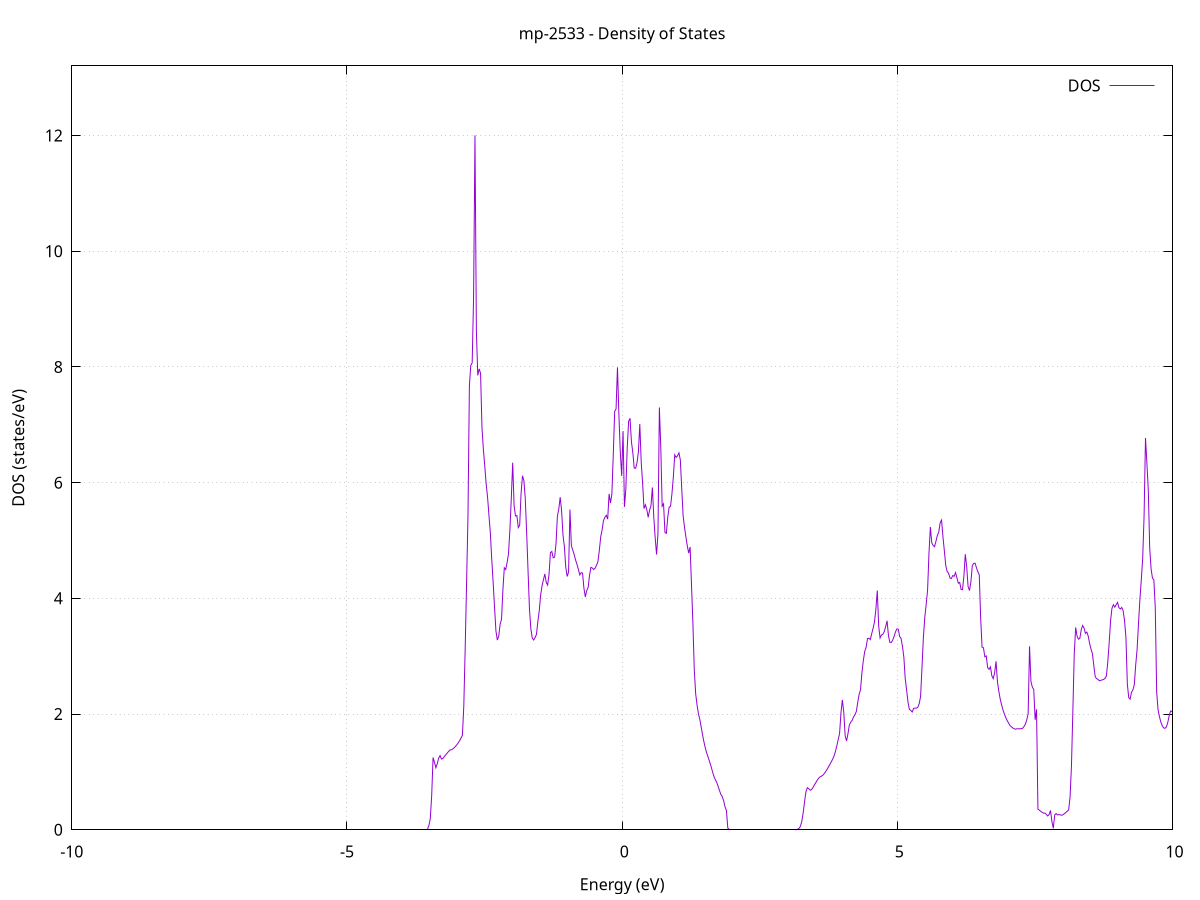 set title 'mp-2533 - Density of States'
set xlabel 'Energy (eV)'
set ylabel 'DOS (states/eV)'
set grid
set xrange [-10:10]
set yrange [0:13.203]
set xzeroaxis lt -1
set terminal png size 800,600
set output 'mp-2533_dos_gnuplot.png'
plot '-' using 1:2 with lines title 'DOS'
-31.076500 0.000000
-31.051100 0.000000
-31.025700 0.000000
-31.000300 0.000000
-30.974900 0.000000
-30.949600 0.000000
-30.924200 0.000000
-30.898800 0.000000
-30.873400 0.000000
-30.848000 0.000000
-30.822600 0.000000
-30.797300 0.000000
-30.771900 0.000000
-30.746500 0.000000
-30.721100 0.000000
-30.695700 0.000000
-30.670400 0.000000
-30.645000 0.000000
-30.619600 0.000000
-30.594200 0.000000
-30.568800 0.000000
-30.543400 0.000000
-30.518100 0.000000
-30.492700 0.000000
-30.467300 0.000000
-30.441900 0.000000
-30.416500 0.000000
-30.391100 0.000000
-30.365800 0.000000
-30.340400 0.000000
-30.315000 0.000000
-30.289600 0.000000
-30.264200 0.000000
-30.238900 0.000000
-30.213500 0.000000
-30.188100 0.000000
-30.162700 0.000000
-30.137300 0.000000
-30.111900 0.000000
-30.086600 0.000000
-30.061200 0.000000
-30.035800 0.000000
-30.010400 0.000000
-29.985000 0.000000
-29.959700 0.000000
-29.934300 0.000000
-29.908900 0.000000
-29.883500 0.000000
-29.858100 0.000000
-29.832700 0.000000
-29.807400 0.000000
-29.782000 0.000000
-29.756600 0.000000
-29.731200 0.000000
-29.705800 0.000000
-29.680500 0.000000
-29.655100 0.000000
-29.629700 0.000000
-29.604300 0.000000
-29.578900 0.000000
-29.553500 0.000000
-29.528200 0.000000
-29.502800 0.000000
-29.477400 0.000000
-29.452000 0.000000
-29.426600 0.000000
-29.401300 0.000000
-29.375900 0.000000
-29.350500 0.000000
-29.325100 0.000000
-29.299700 0.000000
-29.274300 0.000000
-29.249000 0.000000
-29.223600 0.000000
-29.198200 0.000000
-29.172800 0.000000
-29.147400 0.000000
-29.122100 0.000000
-29.096700 0.000000
-29.071300 0.000000
-29.045900 0.000000
-29.020500 0.000000
-28.995100 0.000000
-28.969800 0.000000
-28.944400 0.000000
-28.919000 0.000000
-28.893600 0.000000
-28.868200 0.000000
-28.842800 0.000000
-28.817500 0.000000
-28.792100 0.000000
-28.766700 15.113400
-28.741300 10.754200
-28.715900 5.703300
-28.690600 5.618500
-28.665200 5.283200
-28.639800 4.093700
-28.614400 4.092300
-28.589000 4.090900
-28.563600 4.071700
-28.538300 3.947500
-28.512900 3.941300
-28.487500 26.324000
-28.462100 60.163300
-28.436700 2.472800
-28.411400 7.098300
-28.386000 31.253300
-28.360600 8.734600
-28.335200 4.178800
-28.309800 4.194400
-28.284400 3.734100
-28.259100 3.190600
-28.233700 3.191200
-28.208300 3.191700
-28.182900 18.879200
-28.157500 35.788600
-28.132200 7.564300
-28.106800 21.129000
-28.081400 19.318000
-28.056000 19.520000
-28.030600 20.927300
-28.005200 27.148600
-27.979900 4.128100
-27.954500 5.616800
-27.929100 6.334000
-27.903700 9.277500
-27.878300 10.584700
-27.853000 0.000000
-27.827600 0.000000
-27.802200 0.000000
-27.776800 0.000000
-27.751400 0.000000
-27.726000 0.000000
-27.700700 0.000000
-27.675300 0.000000
-27.649900 0.000000
-27.624500 0.000000
-27.599100 0.000000
-27.573800 0.000000
-27.548400 0.000000
-27.523000 0.000000
-27.497600 0.000000
-27.472200 0.000000
-27.446800 0.000000
-27.421500 0.000000
-27.396100 0.000000
-27.370700 0.000000
-27.345300 0.000000
-27.319900 0.000000
-27.294500 0.000000
-27.269200 0.000000
-27.243800 0.000000
-27.218400 0.000000
-27.193000 0.000000
-27.167600 0.000000
-27.142300 0.000000
-27.116900 0.000000
-27.091500 0.000000
-27.066100 0.000000
-27.040700 0.000000
-27.015300 0.000000
-26.990000 0.000000
-26.964600 0.000000
-26.939200 0.000000
-26.913800 0.000000
-26.888400 0.000000
-26.863100 0.000000
-26.837700 0.000000
-26.812300 0.000000
-26.786900 0.000000
-26.761500 0.000000
-26.736100 0.000000
-26.710800 0.000000
-26.685400 0.000000
-26.660000 0.000000
-26.634600 0.000000
-26.609200 0.000000
-26.583900 0.000000
-26.558500 0.000000
-26.533100 0.000000
-26.507700 0.000000
-26.482300 0.000000
-26.456900 0.000000
-26.431600 0.000000
-26.406200 0.000000
-26.380800 0.000000
-26.355400 0.000000
-26.330000 0.000000
-26.304700 0.000000
-26.279300 0.000000
-26.253900 0.000000
-26.228500 0.000000
-26.203100 0.000000
-26.177700 0.000000
-26.152400 0.000000
-26.127000 0.000000
-26.101600 0.000000
-26.076200 0.000000
-26.050800 0.000000
-26.025400 0.000000
-26.000100 0.000000
-25.974700 0.000000
-25.949300 0.000000
-25.923900 0.000000
-25.898500 0.000000
-25.873200 0.000000
-25.847800 0.000000
-25.822400 0.000000
-25.797000 0.000000
-25.771600 0.000000
-25.746200 0.000000
-25.720900 0.000000
-25.695500 0.000000
-25.670100 0.000000
-25.644700 0.000000
-25.619300 0.000000
-25.594000 0.000000
-25.568600 0.000000
-25.543200 0.000000
-25.517800 0.000000
-25.492400 0.000000
-25.467000 0.000000
-25.441700 0.000000
-25.416300 0.000000
-25.390900 0.000000
-25.365500 0.000000
-25.340100 0.000000
-25.314800 0.000000
-25.289400 0.000000
-25.264000 0.000000
-25.238600 0.000000
-25.213200 0.000000
-25.187800 0.000000
-25.162500 0.000000
-25.137100 0.000000
-25.111700 0.000000
-25.086300 0.000000
-25.060900 0.000000
-25.035600 0.000000
-25.010200 0.000000
-24.984800 0.000000
-24.959400 0.000000
-24.934000 0.000000
-24.908600 0.000000
-24.883300 0.000000
-24.857900 0.000000
-24.832500 0.000000
-24.807100 0.000000
-24.781700 0.000000
-24.756400 0.000000
-24.731000 0.000000
-24.705600 0.000000
-24.680200 0.000000
-24.654800 0.000000
-24.629400 0.000000
-24.604100 0.000000
-24.578700 0.000000
-24.553300 0.000000
-24.527900 0.000000
-24.502500 0.000000
-24.477100 0.000000
-24.451800 0.000000
-24.426400 0.000000
-24.401000 0.000000
-24.375600 0.000000
-24.350200 0.000000
-24.324900 0.000000
-24.299500 0.000000
-24.274100 0.000000
-24.248700 0.000000
-24.223300 0.000000
-24.197900 0.000000
-24.172600 0.000000
-24.147200 0.000000
-24.121800 0.000000
-24.096400 0.000000
-24.071000 0.000000
-24.045700 0.000000
-24.020300 0.000000
-23.994900 0.000000
-23.969500 0.000000
-23.944100 0.000000
-23.918700 0.000000
-23.893400 0.000000
-23.868000 0.000000
-23.842600 0.000000
-23.817200 0.000000
-23.791800 0.000000
-23.766500 0.000000
-23.741100 0.000000
-23.715700 0.000000
-23.690300 0.000000
-23.664900 0.000000
-23.639500 0.000000
-23.614200 0.000000
-23.588800 0.000000
-23.563400 0.000000
-23.538000 0.000000
-23.512600 0.000000
-23.487300 0.000000
-23.461900 0.000000
-23.436500 0.000000
-23.411100 0.000000
-23.385700 0.000000
-23.360300 0.000000
-23.335000 0.000000
-23.309600 0.000000
-23.284200 0.000000
-23.258800 0.000000
-23.233400 0.000000
-23.208000 0.000000
-23.182700 0.000000
-23.157300 0.000000
-23.131900 0.000000
-23.106500 0.000000
-23.081100 0.000000
-23.055800 0.000000
-23.030400 0.000000
-23.005000 0.000000
-22.979600 0.000000
-22.954200 0.000000
-22.928800 0.000000
-22.903500 0.000000
-22.878100 0.000000
-22.852700 0.000000
-22.827300 0.000000
-22.801900 0.000000
-22.776600 0.000000
-22.751200 0.000000
-22.725800 0.000000
-22.700400 0.000000
-22.675000 0.000000
-22.649600 0.000000
-22.624300 0.000000
-22.598900 0.000000
-22.573500 0.000000
-22.548100 0.000000
-22.522700 0.000000
-22.497400 0.000000
-22.472000 0.000000
-22.446600 0.000000
-22.421200 0.000000
-22.395800 0.000000
-22.370400 0.000000
-22.345100 0.000000
-22.319700 0.000000
-22.294300 0.000000
-22.268900 0.000000
-22.243500 0.000000
-22.218200 0.000000
-22.192800 0.000000
-22.167400 0.000000
-22.142000 0.000000
-22.116600 0.000000
-22.091200 0.000000
-22.065900 0.000000
-22.040500 0.000000
-22.015100 0.000000
-21.989700 0.000000
-21.964300 0.000000
-21.939000 0.000000
-21.913600 0.000000
-21.888200 0.000000
-21.862800 0.000000
-21.837400 0.000000
-21.812000 0.000000
-21.786700 0.000000
-21.761300 0.000000
-21.735900 0.000000
-21.710500 0.000000
-21.685100 0.000000
-21.659700 0.000000
-21.634400 0.000000
-21.609000 0.000000
-21.583600 0.000000
-21.558200 0.000000
-21.532800 0.000000
-21.507500 0.000000
-21.482100 0.000000
-21.456700 0.000000
-21.431300 0.000000
-21.405900 0.000000
-21.380500 0.000000
-21.355200 0.000000
-21.329800 0.000000
-21.304400 0.000000
-21.279000 0.000000
-21.253600 0.000000
-21.228300 0.000000
-21.202900 0.000000
-21.177500 0.000000
-21.152100 0.000000
-21.126700 0.000000
-21.101300 0.000000
-21.076000 0.000000
-21.050600 0.000000
-21.025200 0.000000
-20.999800 0.000000
-20.974400 0.000000
-20.949100 0.000000
-20.923700 0.000000
-20.898300 0.000000
-20.872900 0.000000
-20.847500 0.000000
-20.822100 0.000000
-20.796800 0.000000
-20.771400 0.000000
-20.746000 0.000000
-20.720600 0.000000
-20.695200 0.000000
-20.669900 0.000000
-20.644500 0.000000
-20.619100 0.000000
-20.593700 0.000000
-20.568300 0.000000
-20.542900 0.000000
-20.517600 0.000000
-20.492200 0.000000
-20.466800 0.000000
-20.441400 0.000000
-20.416000 0.000000
-20.390600 0.000000
-20.365300 0.000000
-20.339900 0.000000
-20.314500 0.000000
-20.289100 0.000000
-20.263700 0.000000
-20.238400 0.000000
-20.213000 0.000000
-20.187600 0.000000
-20.162200 0.000000
-20.136800 0.000000
-20.111400 0.000000
-20.086100 0.000000
-20.060700 0.000000
-20.035300 0.000000
-20.009900 0.000000
-19.984500 0.000000
-19.959200 0.000000
-19.933800 0.000000
-19.908400 0.000000
-19.883000 0.000000
-19.857600 0.000000
-19.832200 0.000000
-19.806900 0.000000
-19.781500 0.000000
-19.756100 0.000000
-19.730700 0.000000
-19.705300 0.000000
-19.680000 0.000000
-19.654600 0.000000
-19.629200 0.000000
-19.603800 0.000000
-19.578400 0.000000
-19.553000 0.000000
-19.527700 0.000000
-19.502300 0.000000
-19.476900 0.000000
-19.451500 0.000000
-19.426100 0.000000
-19.400800 0.000000
-19.375400 0.000000
-19.350000 0.000000
-19.324600 0.000000
-19.299200 0.000000
-19.273800 0.000000
-19.248500 0.000000
-19.223100 0.000000
-19.197700 0.000000
-19.172300 0.000000
-19.146900 0.000000
-19.121600 0.000000
-19.096200 0.000000
-19.070800 0.000000
-19.045400 0.000000
-19.020000 0.000000
-18.994600 0.000000
-18.969300 0.000000
-18.943900 0.000000
-18.918500 0.000000
-18.893100 0.000000
-18.867700 0.000000
-18.842300 0.000000
-18.817000 0.000000
-18.791600 0.000000
-18.766200 0.000000
-18.740800 0.000000
-18.715400 0.000000
-18.690100 0.000000
-18.664700 0.000000
-18.639300 0.000000
-18.613900 0.000000
-18.588500 0.000000
-18.563100 0.000000
-18.537800 0.000000
-18.512400 0.000000
-18.487000 0.000000
-18.461600 0.000000
-18.436200 0.000000
-18.410900 0.000000
-18.385500 0.000000
-18.360100 0.000000
-18.334700 0.000000
-18.309300 0.000000
-18.283900 0.000000
-18.258600 0.000000
-18.233200 0.000000
-18.207800 0.000000
-18.182400 0.000000
-18.157000 0.000000
-18.131700 0.000000
-18.106300 0.000000
-18.080900 0.000000
-18.055500 0.000000
-18.030100 0.000000
-18.004700 0.000000
-17.979400 0.000000
-17.954000 0.000000
-17.928600 0.000000
-17.903200 0.000000
-17.877800 0.000000
-17.852500 0.000000
-17.827100 0.000000
-17.801700 0.000000
-17.776300 0.000000
-17.750900 0.000000
-17.725500 0.000000
-17.700200 0.000000
-17.674800 0.000000
-17.649400 0.000000
-17.624000 0.000000
-17.598600 0.000000
-17.573200 0.000000
-17.547900 0.000000
-17.522500 0.000000
-17.497100 0.000000
-17.471700 0.000000
-17.446300 0.000000
-17.421000 0.000000
-17.395600 0.000000
-17.370200 0.000000
-17.344800 0.000000
-17.319400 0.000000
-17.294000 0.000000
-17.268700 0.000000
-17.243300 0.000000
-17.217900 0.000000
-17.192500 0.000000
-17.167100 0.000000
-17.141800 0.000000
-17.116400 0.000000
-17.091000 0.000000
-17.065600 0.000000
-17.040200 0.000000
-17.014800 0.000000
-16.989500 0.000000
-16.964100 0.000000
-16.938700 0.000000
-16.913300 0.000000
-16.887900 0.000000
-16.862600 0.000000
-16.837200 0.000000
-16.811800 0.000000
-16.786400 0.000000
-16.761000 0.000000
-16.735600 0.000000
-16.710300 0.000000
-16.684900 0.000000
-16.659500 0.000000
-16.634100 0.000000
-16.608700 0.000000
-16.583400 0.000000
-16.558000 0.000000
-16.532600 0.000000
-16.507200 0.000000
-16.481800 0.000000
-16.456400 0.000000
-16.431100 0.000000
-16.405700 0.000000
-16.380300 0.000000
-16.354900 0.000000
-16.329500 0.000000
-16.304200 0.000000
-16.278800 0.000000
-16.253400 0.000000
-16.228000 0.000000
-16.202600 0.000000
-16.177200 0.000000
-16.151900 0.000000
-16.126500 0.000000
-16.101100 0.000000
-16.075700 0.000000
-16.050300 0.000000
-16.024900 0.000000
-15.999600 0.000000
-15.974200 0.000000
-15.948800 0.000000
-15.923400 0.000000
-15.898000 0.000000
-15.872700 0.000000
-15.847300 0.000000
-15.821900 0.000000
-15.796500 0.000000
-15.771100 0.000000
-15.745700 0.000000
-15.720400 0.000000
-15.695000 0.000000
-15.669600 0.000000
-15.644200 0.000000
-15.618800 0.000000
-15.593500 0.000500
-15.568100 0.145500
-15.542700 0.239300
-15.517300 0.316800
-15.491900 0.418400
-15.466500 0.467600
-15.441200 0.533200
-15.415800 0.616000
-15.390400 0.722500
-15.365000 0.799800
-15.339600 0.896900
-15.314300 1.010500
-15.288900 1.173100
-15.263500 1.405100
-15.238100 1.650200
-15.212700 2.251300
-15.187300 2.251000
-15.162000 2.332000
-15.136600 2.324400
-15.111200 2.366300
-15.085800 2.440800
-15.060400 2.493500
-15.035100 6.832900
-15.009700 6.234000
-14.984300 6.875200
-14.958900 7.249200
-14.933500 8.134800
-14.908100 10.901000
-14.882800 8.514300
-14.857400 8.034300
-14.832000 7.863500
-14.806600 8.021800
-14.781200 8.385700
-14.755900 7.277700
-14.730500 7.037400
-14.705100 7.264100
-14.679700 7.972400
-14.654300 8.120900
-14.628900 3.885800
-14.603600 1.879600
-14.578200 1.020200
-14.552800 0.477500
-14.527400 1.107100
-14.502000 2.382100
-14.476600 4.770500
-14.451300 5.544300
-14.425900 5.983700
-14.400500 7.168100
-14.375100 9.398600
-14.349700 11.636300
-14.324400 11.600800
-14.299000 11.789900
-14.273600 9.732900
-14.248200 8.675800
-14.222800 7.898100
-14.197400 7.445800
-14.172100 7.072100
-14.146700 6.753900
-14.121300 6.574800
-14.095900 6.268500
-14.070500 5.856800
-14.045200 4.573800
-14.019800 3.566600
-13.994400 2.737300
-13.969000 2.614600
-13.943600 2.537600
-13.918200 2.437400
-13.892900 1.512700
-13.867500 0.000000
-13.842100 0.000000
-13.816700 0.000000
-13.791300 0.000000
-13.766000 0.000000
-13.740600 0.000000
-13.715200 0.000000
-13.689800 0.000000
-13.664400 0.000000
-13.639000 0.000000
-13.613700 0.000000
-13.588300 0.000000
-13.562900 0.000000
-13.537500 0.000000
-13.512100 0.000000
-13.486800 0.000000
-13.461400 0.000000
-13.436000 0.000000
-13.410600 0.000000
-13.385200 0.000000
-13.359800 0.000000
-13.334500 0.000000
-13.309100 0.000000
-13.283700 0.000000
-13.258300 0.000000
-13.232900 0.000000
-13.207500 0.000000
-13.182200 0.000000
-13.156800 0.000000
-13.131400 0.000000
-13.106000 0.000000
-13.080600 0.000000
-13.055300 0.000000
-13.029900 0.000000
-13.004500 0.000000
-12.979100 0.000000
-12.953700 0.000000
-12.928300 0.000000
-12.903000 0.000000
-12.877600 0.000000
-12.852200 0.000000
-12.826800 0.000000
-12.801400 0.000000
-12.776100 0.000000
-12.750700 0.000000
-12.725300 0.000000
-12.699900 0.000000
-12.674500 0.000000
-12.649100 0.000000
-12.623800 0.000000
-12.598400 0.000000
-12.573000 0.000000
-12.547600 0.000000
-12.522200 0.000000
-12.496900 0.000000
-12.471500 0.000000
-12.446100 0.000000
-12.420700 0.000000
-12.395300 0.000000
-12.369900 0.000000
-12.344600 0.000000
-12.319200 0.000000
-12.293800 0.000000
-12.268400 0.000000
-12.243000 0.000000
-12.217700 0.000000
-12.192300 0.000000
-12.166900 0.000000
-12.141500 0.000000
-12.116100 0.000000
-12.090700 0.000000
-12.065400 0.000000
-12.040000 0.000000
-12.014600 0.000000
-11.989200 0.000000
-11.963800 0.000000
-11.938500 0.000000
-11.913100 0.000000
-11.887700 0.000000
-11.862300 0.000000
-11.836900 0.000000
-11.811500 0.000000
-11.786200 0.000000
-11.760800 0.000000
-11.735400 0.000000
-11.710000 0.000000
-11.684600 0.000000
-11.659200 0.000000
-11.633900 0.000000
-11.608500 0.000000
-11.583100 0.000000
-11.557700 0.000000
-11.532300 0.000000
-11.507000 0.000000
-11.481600 0.000000
-11.456200 0.000000
-11.430800 0.000000
-11.405400 0.000000
-11.380000 0.000000
-11.354700 0.000000
-11.329300 0.000000
-11.303900 0.000000
-11.278500 0.000000
-11.253100 0.000000
-11.227800 0.000000
-11.202400 0.000000
-11.177000 0.000000
-11.151600 0.000000
-11.126200 0.000000
-11.100800 0.000000
-11.075500 0.000000
-11.050100 0.000000
-11.024700 0.000000
-10.999300 0.000000
-10.973900 0.000000
-10.948600 0.000000
-10.923200 0.000000
-10.897800 0.000000
-10.872400 0.000000
-10.847000 0.000000
-10.821600 0.000000
-10.796300 0.000000
-10.770900 0.000000
-10.745500 0.000000
-10.720100 0.000000
-10.694700 0.000000
-10.669400 0.000000
-10.644000 0.000000
-10.618600 0.000000
-10.593200 0.000000
-10.567800 0.000000
-10.542400 0.000000
-10.517100 0.000000
-10.491700 0.000000
-10.466300 0.000000
-10.440900 0.000000
-10.415500 0.000000
-10.390100 0.000000
-10.364800 0.000000
-10.339400 0.000000
-10.314000 0.000000
-10.288600 0.000000
-10.263200 0.000000
-10.237900 0.000000
-10.212500 0.000000
-10.187100 0.000000
-10.161700 0.000000
-10.136300 0.000000
-10.110900 0.000000
-10.085600 0.000000
-10.060200 0.000000
-10.034800 0.000000
-10.009400 0.000000
-9.984000 0.000000
-9.958700 0.000000
-9.933300 0.000000
-9.907900 0.000000
-9.882500 0.000000
-9.857100 0.000000
-9.831700 0.000000
-9.806400 0.000000
-9.781000 0.000000
-9.755600 0.000000
-9.730200 0.000000
-9.704800 0.000000
-9.679500 0.000000
-9.654100 0.000000
-9.628700 0.000000
-9.603300 0.000000
-9.577900 0.000000
-9.552500 0.000000
-9.527200 0.000000
-9.501800 0.000000
-9.476400 0.000000
-9.451000 0.000000
-9.425600 0.000000
-9.400300 0.000000
-9.374900 0.000000
-9.349500 0.000000
-9.324100 0.000000
-9.298700 0.000000
-9.273300 0.000000
-9.248000 0.000000
-9.222600 0.000000
-9.197200 0.000000
-9.171800 0.000000
-9.146400 0.000000
-9.121100 0.000000
-9.095700 0.000000
-9.070300 0.000000
-9.044900 0.000000
-9.019500 0.000000
-8.994100 0.000000
-8.968800 0.000000
-8.943400 0.000000
-8.918000 0.000000
-8.892600 0.000000
-8.867200 0.000000
-8.841800 0.000000
-8.816500 0.000000
-8.791100 0.000000
-8.765700 0.000000
-8.740300 0.000000
-8.714900 0.000000
-8.689600 0.000000
-8.664200 0.000000
-8.638800 0.000000
-8.613400 0.000000
-8.588000 0.000000
-8.562600 0.000000
-8.537300 0.000000
-8.511900 0.000000
-8.486500 0.000000
-8.461100 0.000000
-8.435700 0.000000
-8.410400 0.000000
-8.385000 0.000000
-8.359600 0.000000
-8.334200 0.000000
-8.308800 0.000000
-8.283400 0.000000
-8.258100 0.000000
-8.232700 0.000000
-8.207300 0.000000
-8.181900 0.000000
-8.156500 0.000000
-8.131200 0.000000
-8.105800 0.000000
-8.080400 0.000000
-8.055000 0.000000
-8.029600 0.000000
-8.004200 0.000000
-7.978900 0.000000
-7.953500 0.000000
-7.928100 0.000000
-7.902700 0.000000
-7.877300 0.000000
-7.852000 0.000000
-7.826600 0.000000
-7.801200 0.000000
-7.775800 0.000000
-7.750400 0.000000
-7.725000 0.000000
-7.699700 0.000000
-7.674300 0.000000
-7.648900 0.000000
-7.623500 0.000000
-7.598100 0.000000
-7.572700 0.000000
-7.547400 0.000000
-7.522000 0.000000
-7.496600 0.000000
-7.471200 0.000000
-7.445800 0.000000
-7.420500 0.000000
-7.395100 0.000000
-7.369700 0.000000
-7.344300 0.000000
-7.318900 0.000000
-7.293500 0.000000
-7.268200 0.000000
-7.242800 0.000000
-7.217400 0.000000
-7.192000 0.000000
-7.166600 0.000000
-7.141300 0.000000
-7.115900 0.000000
-7.090500 0.000000
-7.065100 0.000000
-7.039700 0.000000
-7.014300 0.000000
-6.989000 0.000000
-6.963600 0.000000
-6.938200 0.000000
-6.912800 0.000000
-6.887400 0.000000
-6.862100 0.000000
-6.836700 0.000000
-6.811300 0.000000
-6.785900 0.000000
-6.760500 0.000000
-6.735100 0.000000
-6.709800 0.000000
-6.684400 0.000000
-6.659000 0.000000
-6.633600 0.000000
-6.608200 0.000000
-6.582900 0.000000
-6.557500 0.000000
-6.532100 0.000000
-6.506700 0.000000
-6.481300 0.000000
-6.455900 0.000000
-6.430600 0.000000
-6.405200 0.000000
-6.379800 0.000000
-6.354400 0.000000
-6.329000 0.000000
-6.303700 0.000000
-6.278300 0.000000
-6.252900 0.000000
-6.227500 0.000000
-6.202100 0.000000
-6.176700 0.000000
-6.151400 0.000000
-6.126000 0.000000
-6.100600 0.000000
-6.075200 0.000000
-6.049800 0.000000
-6.024400 0.000000
-5.999100 0.000000
-5.973700 0.000000
-5.948300 0.000000
-5.922900 0.000000
-5.897500 0.000000
-5.872200 0.000000
-5.846800 0.000000
-5.821400 0.000000
-5.796000 0.000000
-5.770600 0.000000
-5.745200 0.000000
-5.719900 0.000000
-5.694500 0.000000
-5.669100 0.000000
-5.643700 0.000000
-5.618300 0.000000
-5.593000 0.000000
-5.567600 0.000000
-5.542200 0.000000
-5.516800 0.000000
-5.491400 0.000000
-5.466000 0.000000
-5.440700 0.000000
-5.415300 0.000000
-5.389900 0.000000
-5.364500 0.000000
-5.339100 0.000000
-5.313800 0.000000
-5.288400 0.000000
-5.263000 0.000000
-5.237600 0.000000
-5.212200 0.000000
-5.186800 0.000000
-5.161500 0.000000
-5.136100 0.000000
-5.110700 0.000000
-5.085300 0.000000
-5.059900 0.000000
-5.034600 0.000000
-5.009200 0.000000
-4.983800 0.000000
-4.958400 0.000000
-4.933000 0.000000
-4.907600 0.000000
-4.882300 0.000000
-4.856900 0.000000
-4.831500 0.000000
-4.806100 0.000000
-4.780700 0.000000
-4.755300 0.000000
-4.730000 0.000000
-4.704600 0.000000
-4.679200 0.000000
-4.653800 0.000000
-4.628400 0.000000
-4.603100 0.000000
-4.577700 0.000000
-4.552300 0.000000
-4.526900 0.000000
-4.501500 0.000000
-4.476100 0.000000
-4.450800 0.000000
-4.425400 0.000000
-4.400000 0.000000
-4.374600 0.000000
-4.349200 0.000000
-4.323900 0.000000
-4.298500 0.000000
-4.273100 0.000000
-4.247700 0.000000
-4.222300 0.000000
-4.196900 0.000000
-4.171600 0.000000
-4.146200 0.000000
-4.120800 0.000000
-4.095400 0.000000
-4.070000 0.000000
-4.044700 0.000000
-4.019300 0.000000
-3.993900 0.000000
-3.968500 0.000000
-3.943100 0.000000
-3.917700 0.000000
-3.892400 0.000000
-3.867000 0.000000
-3.841600 0.000000
-3.816200 0.000000
-3.790800 0.000000
-3.765500 0.000000
-3.740100 0.000000
-3.714700 0.000000
-3.689300 0.000000
-3.663900 0.000000
-3.638500 0.000000
-3.613200 0.000000
-3.587800 0.000000
-3.562400 0.000000
-3.537000 0.006800
-3.511600 0.072600
-3.486300 0.193100
-3.460900 0.585000
-3.435500 1.248900
-3.410100 1.166000
-3.384700 1.072900
-3.359300 1.141600
-3.334000 1.238600
-3.308600 1.282100
-3.283200 1.222700
-3.257800 1.232000
-3.232400 1.262900
-3.207000 1.293000
-3.181700 1.322100
-3.156300 1.350700
-3.130900 1.377600
-3.105500 1.382300
-3.080100 1.395100
-3.054800 1.414900
-3.029400 1.440500
-3.004000 1.468900
-2.978600 1.502500
-2.953200 1.540600
-2.927800 1.586000
-2.902500 1.634400
-2.877100 2.142700
-2.851700 3.146300
-2.826300 4.273900
-2.800900 5.437000
-2.775600 7.675500
-2.750200 8.027300
-2.724800 8.071100
-2.699400 9.202400
-2.674000 12.002600
-2.648600 8.630600
-2.623300 7.853500
-2.597900 7.966300
-2.572500 7.890900
-2.547100 6.951600
-2.521700 6.580700
-2.496400 6.286800
-2.471000 5.981300
-2.445600 5.753000
-2.420200 5.434400
-2.394800 5.130100
-2.369400 4.675200
-2.344100 4.278200
-2.318700 3.848000
-2.293300 3.436300
-2.267900 3.278900
-2.242500 3.345000
-2.217200 3.552200
-2.191800 3.638500
-2.166400 4.152200
-2.141000 4.528600
-2.115600 4.497700
-2.090200 4.619800
-2.064900 4.771000
-2.039500 5.185700
-2.014100 5.728300
-1.988700 6.344600
-1.963300 5.601400
-1.937900 5.423100
-1.912600 5.431100
-1.887200 5.222400
-1.861800 5.263200
-1.836400 5.812000
-1.811000 6.117400
-1.785700 6.037800
-1.760300 5.728000
-1.734900 5.132500
-1.709500 4.467200
-1.684100 3.815600
-1.658700 3.472700
-1.633400 3.314800
-1.608000 3.280500
-1.582600 3.320400
-1.557200 3.376500
-1.531800 3.596800
-1.506500 3.782400
-1.481100 4.055500
-1.455700 4.215500
-1.430300 4.322200
-1.404900 4.422000
-1.379500 4.276700
-1.354200 4.229100
-1.328800 4.408800
-1.303400 4.789300
-1.278000 4.811300
-1.252600 4.700600
-1.227300 4.712400
-1.201900 4.939400
-1.176500 5.418700
-1.151100 5.544300
-1.125700 5.748400
-1.100300 5.517800
-1.075000 5.095300
-1.049600 4.893400
-1.024200 4.535400
-0.998800 4.378000
-0.973400 4.456000
-0.948100 5.535000
-0.922700 4.908100
-0.897300 4.836300
-0.871900 4.757800
-0.846500 4.663800
-0.821100 4.588000
-0.795800 4.502800
-0.770400 4.404400
-0.745000 4.444400
-0.719600 4.437100
-0.694200 4.174100
-0.668900 4.024400
-0.643500 4.133300
-0.618100 4.188200
-0.592700 4.395500
-0.567300 4.536200
-0.541900 4.524300
-0.516600 4.497300
-0.491200 4.523100
-0.465800 4.570200
-0.440400 4.633000
-0.415000 4.825400
-0.389600 5.062200
-0.364300 5.182400
-0.338900 5.344300
-0.313500 5.400000
-0.288100 5.436300
-0.262700 5.368800
-0.237400 5.806000
-0.212000 5.648100
-0.186600 5.804200
-0.161200 6.483600
-0.135800 7.230900
-0.110400 7.274100
-0.085100 7.991800
-0.059700 7.194100
-0.034300 6.547500
-0.008900 6.116500
0.016500 6.891000
0.041800 5.580900
0.067200 5.892700
0.092600 6.611200
0.118000 7.062200
0.143400 7.111400
0.168800 6.706600
0.194100 6.518600
0.219500 6.250300
0.244900 6.248800
0.270300 6.343800
0.295700 6.534100
0.321000 7.012300
0.346400 6.355700
0.371800 5.993700
0.397200 5.551600
0.422600 5.617000
0.448000 5.531800
0.473300 5.399900
0.498700 5.524400
0.524100 5.605000
0.549500 5.916200
0.574900 5.403400
0.600200 5.046100
0.625600 4.757300
0.651000 5.116000
0.676400 7.299000
0.701800 6.624600
0.727200 5.592000
0.752500 5.633200
0.777900 5.139000
0.803300 5.122600
0.828700 5.404100
0.854100 5.576000
0.879400 5.592500
0.904800 5.807100
0.930200 6.098000
0.955600 6.480000
0.981000 6.435100
1.006400 6.462400
1.031700 6.515100
1.057100 6.392800
1.082500 5.902200
1.107900 5.427600
1.133300 5.226300
1.158700 5.061600
1.184000 4.905200
1.209400 4.781500
1.234800 4.889000
1.260200 4.237500
1.285600 3.573800
1.310900 2.761100
1.336300 2.347900
1.361700 2.150800
1.387100 1.999900
1.412500 1.902800
1.437900 1.766400
1.463200 1.628900
1.488600 1.508800
1.514000 1.402500
1.539400 1.318900
1.564800 1.249100
1.590100 1.173900
1.615500 1.095900
1.640900 1.007900
1.666300 0.926400
1.691700 0.867400
1.717100 0.822500
1.742400 0.756400
1.767800 0.681900
1.793200 0.612800
1.818600 0.573400
1.844000 0.503200
1.869300 0.396500
1.894700 0.334800
1.920100 0.027100
1.945500 0.000000
1.970900 0.000000
1.996300 0.000000
2.021600 0.000000
2.047000 0.000000
2.072400 0.000000
2.097800 0.000000
2.123200 0.000000
2.148500 0.000000
2.173900 0.000000
2.199300 0.000000
2.224700 0.000000
2.250100 0.000000
2.275500 0.000000
2.300800 0.000000
2.326200 0.000000
2.351600 0.000000
2.377000 0.000000
2.402400 0.000000
2.427800 0.000000
2.453100 0.000000
2.478500 0.000000
2.503900 0.000000
2.529300 0.000000
2.554700 0.000000
2.580000 0.000000
2.605400 0.000000
2.630800 0.000000
2.656200 0.000000
2.681600 0.000000
2.707000 0.000000
2.732300 0.000000
2.757700 0.000000
2.783100 0.000000
2.808500 0.000000
2.833900 0.000000
2.859200 0.000000
2.884600 0.000000
2.910000 0.000000
2.935400 0.000000
2.960800 0.000000
2.986200 0.000000
3.011500 0.000000
3.036900 0.000000
3.062300 0.000000
3.087700 0.000000
3.113100 0.000000
3.138400 0.000000
3.163800 0.000800
3.189200 0.008900
3.214600 0.025700
3.240000 0.060900
3.265400 0.151000
3.290700 0.302100
3.316100 0.498500
3.341500 0.667600
3.366900 0.728100
3.392300 0.708100
3.417600 0.683600
3.443000 0.696000
3.468400 0.732400
3.493800 0.776300
3.519200 0.815600
3.544600 0.855900
3.569900 0.890500
3.595300 0.913400
3.620700 0.925700
3.646100 0.941300
3.671500 0.969900
3.696800 1.004000
3.722200 1.042800
3.747600 1.084700
3.773000 1.127900
3.798400 1.172100
3.823800 1.217900
3.849100 1.271600
3.874500 1.348800
3.899900 1.449000
3.925300 1.556100
3.950700 1.662700
3.976100 2.023200
4.001400 2.244300
4.026800 2.034200
4.052200 1.623500
4.077600 1.535000
4.103000 1.659000
4.128300 1.811300
4.153700 1.859700
4.179100 1.890400
4.204500 1.949700
4.229900 1.986900
4.255300 2.045800
4.280600 2.201300
4.306000 2.340400
4.331400 2.422800
4.356800 2.714700
4.382200 2.924100
4.407500 3.083100
4.432900 3.151300
4.458300 3.304900
4.483700 3.311100
4.509100 3.287000
4.534500 3.389200
4.559800 3.481700
4.585200 3.592400
4.610600 3.812700
4.636000 4.136000
4.661400 3.520100
4.686700 3.314100
4.712100 3.367200
4.737500 3.379400
4.762900 3.425500
4.788300 3.513800
4.813700 3.611700
4.839000 3.354700
4.864400 3.240100
4.889800 3.236300
4.915200 3.276100
4.940600 3.338900
4.965900 3.418700
4.991300 3.470300
5.016700 3.468400
5.042100 3.339000
5.067500 3.309200
5.092900 3.172300
5.118200 2.989200
5.143600 2.614400
5.169000 2.413200
5.194400 2.202900
5.219800 2.078800
5.245200 2.063000
5.270500 2.035400
5.295900 2.097400
5.321300 2.104200
5.346700 2.101800
5.372100 2.116900
5.397400 2.178500
5.422800 2.305400
5.448200 2.805400
5.473600 3.325800
5.499000 3.670600
5.524400 3.896400
5.549700 4.137000
5.575100 4.777500
5.600500 5.233800
5.625900 4.961400
5.651300 4.914000
5.676600 4.892700
5.702000 4.985600
5.727400 5.087400
5.752800 5.145600
5.778200 5.304500
5.803600 5.353400
5.828900 5.066800
5.854300 4.823900
5.879700 4.568600
5.905100 4.465500
5.930500 4.435700
5.955800 4.354100
5.981200 4.341000
6.006600 4.393700
6.032000 4.381000
6.057400 4.446200
6.082800 4.355200
6.108100 4.261400
6.133500 4.274400
6.158900 4.153100
6.184300 4.150400
6.209700 4.384000
6.235000 4.762800
6.260400 4.545700
6.285800 4.203800
6.311200 4.134900
6.336600 4.280800
6.362000 4.562400
6.387300 4.604300
6.412700 4.607100
6.438100 4.527400
6.463500 4.461400
6.488900 4.406400
6.514200 3.663100
6.539600 3.156400
6.565000 3.146100
6.590400 2.989600
6.615800 3.005900
6.641200 2.802500
6.666500 2.772900
6.691900 2.816500
6.717300 2.662100
6.742700 2.613000
6.768100 2.712100
6.793500 2.912700
6.818800 2.562100
6.844200 2.393300
6.869600 2.258900
6.895000 2.157700
6.920400 2.071100
6.945700 1.999200
6.971100 1.937700
6.996500 1.887500
7.021900 1.844000
7.047300 1.802000
7.072700 1.780200
7.098000 1.760000
7.123400 1.747000
7.148800 1.737600
7.174200 1.746600
7.199600 1.743900
7.224900 1.745600
7.250300 1.747400
7.275700 1.753800
7.301100 1.783700
7.326500 1.824100
7.351900 1.898700
7.377200 2.003800
7.402600 3.171300
7.428000 2.563800
7.453400 2.465100
7.478800 2.425800
7.504100 1.900700
7.529500 2.081000
7.554900 0.357200
7.580300 0.338200
7.605700 0.318500
7.631100 0.300400
7.656400 0.287500
7.681800 0.289400
7.707200 0.265000
7.732600 0.238500
7.758000 0.263800
7.783300 0.333800
7.808700 0.144600
7.834100 0.026400
7.859500 0.255700
7.884900 0.280700
7.910300 0.256800
7.935600 0.261800
7.961000 0.258100
7.986400 0.250400
8.011800 0.261700
8.037200 0.279700
8.062600 0.299900
8.087900 0.320700
8.113300 0.343400
8.138700 0.566500
8.164100 1.103700
8.189500 2.051700
8.214800 3.036600
8.240200 3.497200
8.265600 3.347900
8.291000 3.293800
8.316400 3.309400
8.341800 3.459000
8.367100 3.531300
8.392500 3.486500
8.417900 3.394700
8.443300 3.417100
8.468700 3.347200
8.494000 3.220800
8.519400 3.124000
8.544800 3.043300
8.570200 2.838800
8.595600 2.644600
8.621000 2.611700
8.646300 2.599900
8.671700 2.574300
8.697100 2.583700
8.722500 2.590000
8.747900 2.597700
8.773200 2.616300
8.798600 2.657700
8.824000 2.897200
8.849400 3.230900
8.874800 3.614000
8.900200 3.829000
8.925500 3.889900
8.950900 3.848300
8.976300 3.889300
9.001700 3.930800
9.027100 3.838900
9.052400 3.816800
9.077800 3.842700
9.103200 3.787200
9.128600 3.615200
9.154000 3.324200
9.179400 2.519600
9.204700 2.284000
9.230100 2.257400
9.255500 2.377700
9.280900 2.418700
9.306300 2.507800
9.331600 2.850000
9.357000 3.120900
9.382400 3.566900
9.407800 3.984800
9.433200 4.317700
9.458600 4.698600
9.483900 5.428600
9.509300 6.771600
9.534700 6.338300
9.560100 5.875600
9.585500 4.876600
9.610900 4.508700
9.636200 4.348600
9.661600 4.318900
9.687000 3.839000
9.712400 2.380800
9.737800 2.073000
9.763100 1.954300
9.788500 1.860100
9.813900 1.798600
9.839300 1.759900
9.864700 1.754400
9.890100 1.778900
9.915400 1.860400
9.940800 1.975400
9.966200 2.053100
9.991600 2.043000
10.017000 2.020200
10.042300 1.995200
10.067700 1.966300
10.093100 1.904200
10.118500 1.863900
10.143900 1.806400
10.169300 1.760200
10.194600 1.709200
10.220000 1.654400
10.245400 1.602700
10.270800 1.537200
10.296200 1.502500
10.321500 1.478600
10.346900 1.455200
10.372300 1.433900
10.397700 1.414700
10.423100 1.397000
10.448500 1.380700
10.473800 1.365800
10.499200 1.352300
10.524600 1.339200
10.550000 1.326900
10.575400 1.316100
10.600700 1.307800
10.626100 1.297600
10.651500 1.285200
10.676900 1.271900
10.702300 1.261400
10.727700 1.252600
10.753000 1.256600
10.778400 1.363100
10.803800 1.546500
10.829200 1.704900
10.854600 1.740100
10.880000 1.744900
10.905300 1.760600
10.930700 1.783500
10.956100 1.818600
10.981500 1.860200
11.006900 1.916600
11.032200 2.021600
11.057600 2.114900
11.083000 2.211200
11.108400 2.300800
11.133800 2.333300
11.159200 2.369600
11.184500 2.505400
11.209900 2.440300
11.235300 3.132000
11.260700 3.417400
11.286100 3.082100
11.311400 2.719200
11.336800 2.212000
11.362200 1.867500
11.387600 1.593100
11.413000 1.424300
11.438400 1.301800
11.463700 0.984200
11.489100 0.911900
11.514500 0.868300
11.539900 0.809300
11.565300 0.770900
11.590600 0.753500
11.616000 0.760000
11.641400 0.768000
11.666800 0.776800
11.692200 0.786800
11.717600 0.797300
11.742900 0.808400
11.768300 0.812300
11.793700 0.823300
11.819100 0.834700
11.844500 0.846600
11.869800 0.859000
11.895200 0.873600
11.920600 0.892400
11.946000 0.912200
11.971400 0.932000
11.996800 0.952100
12.022100 0.973300
12.047500 0.995600
12.072900 1.019200
12.098300 1.044200
12.123700 1.080000
12.149000 1.137400
12.174400 1.183000
12.199800 1.203200
12.225200 1.235900
12.250600 1.251300
12.276000 1.249400
12.301300 1.249300
12.326700 1.260000
12.352100 1.270300
12.377500 1.299600
12.402900 1.310300
12.428300 1.316700
12.453600 1.311600
12.479000 1.323100
12.504400 1.333700
12.529800 1.351000
12.555200 1.371700
12.580500 1.381800
12.605900 1.391500
12.631300 1.390400
12.656700 1.420800
12.682100 1.446400
12.707500 1.465500
12.732800 1.489000
12.758200 1.493800
12.783600 1.479700
12.809000 1.480300
12.834400 1.497700
12.859700 1.497000
12.885100 1.519700
12.910500 1.570900
12.935900 1.603800
12.961300 1.628100
12.986700 1.661900
13.012000 1.701600
13.037400 1.755500
13.062800 1.803100
13.088200 2.053400
13.113600 2.092800
13.138900 2.107800
13.164300 2.106500
13.189700 2.130900
13.215100 2.200700
13.240500 2.298600
13.265900 2.122300
13.291200 1.909400
13.316600 1.823500
13.342000 1.636700
13.367400 1.565600
13.392800 1.517400
13.418100 1.488700
13.443500 1.454100
13.468900 1.418100
13.494300 1.409500
13.519700 1.298200
13.545100 1.278500
13.570400 1.260600
13.595800 1.258800
13.621200 1.260000
13.646600 1.260900
13.672000 1.260400
13.697300 1.247300
13.722700 1.252800
13.748100 1.323700
13.773500 1.336800
13.798900 1.385600
13.824300 1.474100
13.849600 1.544600
13.875000 1.616900
13.900400 1.554100
13.925800 1.546200
13.951200 1.572200
13.976600 1.662400
14.001900 1.721300
14.027300 1.683200
14.052700 1.698200
14.078100 1.759500
14.103500 1.700400
14.128800 1.693900
14.154200 1.710000
14.179600 1.724200
14.205000 1.759200
14.230400 1.826000
14.255800 1.891600
14.281100 1.928500
14.306500 1.989600
14.331900 1.856200
14.357300 1.851800
14.382700 1.842000
14.408000 1.828600
14.433400 1.815600
14.458800 1.801300
14.484200 1.794700
14.509600 1.772500
14.535000 1.732000
14.560300 1.702000
14.585700 1.690100
14.611100 1.682600
14.636500 1.674700
14.661900 1.668000
14.687200 1.659700
14.712600 1.650400
14.738000 1.641400
14.763400 1.631300
14.788800 1.625600
14.814200 1.616500
14.839500 1.592900
14.864900 1.573900
14.890300 1.560300
14.915700 1.554400
14.941100 1.555600
14.966400 1.552200
14.991800 1.544600
15.017200 1.542600
15.042600 1.534400
15.068000 1.525200
15.093400 1.514800
15.118700 1.505500
15.144100 1.499100
15.169500 1.504600
15.194900 1.512200
15.220300 1.473400
15.245700 1.461700
15.271000 1.458700
15.296400 1.457500
15.321800 1.457900
15.347200 1.459300
15.372600 1.462400
15.397900 1.465200
15.423300 1.467300
15.448700 1.471000
15.474100 1.476600
15.499500 1.483900
15.524900 1.495100
15.550200 1.500800
15.575600 1.510300
15.601000 1.544600
15.626400 1.578900
15.651800 1.593700
15.677100 1.795700
15.702500 1.888200
15.727900 1.963600
15.753300 2.123400
15.778700 2.234300
15.804100 1.929900
15.829400 1.813800
15.854800 1.687200
15.880200 1.587600
15.905600 1.510700
15.931000 1.468400
15.956300 1.428300
15.981700 1.384300
16.007100 1.353400
16.032500 1.278300
16.057900 1.233900
16.083300 1.201100
16.108600 1.175000
16.134000 1.154800
16.159400 1.123200
16.184800 1.103000
16.210200 1.084900
16.235500 1.065800
16.260900 1.038300
16.286300 1.007100
16.311700 0.967200
16.337100 0.925300
16.362500 0.854900
16.387800 0.815600
16.413200 0.776000
16.438600 0.734800
16.464000 0.690100
16.489400 0.658500
16.514700 0.595900
16.540100 0.526900
16.565500 0.473900
16.590900 0.436900
16.616300 0.404700
16.641700 0.369700
16.667000 0.333100
16.692400 0.296900
16.717800 0.270700
16.743200 0.263800
16.768600 0.274400
16.794000 0.254000
16.819300 0.225100
16.844700 0.204900
16.870100 0.189600
16.895500 0.171500
16.920900 0.185500
16.946200 0.159500
16.971600 0.145600
16.997000 0.130600
17.022400 0.112100
17.047800 0.099500
17.073200 0.090100
17.098500 0.082000
17.123900 0.075100
17.149300 0.069100
17.174700 0.062700
17.200100 0.055900
17.225400 0.049000
17.250800 0.042100
17.276200 0.035100
17.301600 0.026800
17.327000 0.014500
17.352400 0.004000
17.377700 0.000000
17.403100 0.000000
17.428500 0.000000
17.453900 0.000000
17.479300 0.000000
17.504600 0.000000
17.530000 0.000000
17.555400 0.000000
17.580800 0.000000
17.606200 0.000000
17.631600 0.000000
17.656900 0.000000
17.682300 0.000000
17.707700 0.000000
17.733100 0.000000
17.758500 0.000000
17.783800 0.000000
17.809200 0.000000
17.834600 0.000000
17.860000 0.000000
17.885400 0.000000
17.910800 0.000000
17.936100 0.000000
17.961500 0.000000
17.986900 0.000000
18.012300 0.000000
18.037700 0.000000
18.063100 0.000000
18.088400 0.000000
18.113800 0.000000
18.139200 0.000000
18.164600 0.000000
18.190000 0.000000
18.215300 0.000000
18.240700 0.000000
18.266100 0.000000
18.291500 0.000000
18.316900 0.000000
18.342300 0.000000
18.367600 0.000000
18.393000 0.000000
18.418400 0.000000
18.443800 0.000000
18.469200 0.000000
18.494500 0.000000
18.519900 0.000000
18.545300 0.000000
18.570700 0.000000
18.596100 0.000000
18.621500 0.000000
18.646800 0.000000
18.672200 0.000000
18.697600 0.000000
18.723000 0.000000
18.748400 0.000000
18.773700 0.000000
18.799100 0.000000
18.824500 0.000000
18.849900 0.000000
18.875300 0.000000
18.900700 0.000000
18.926000 0.000000
18.951400 0.000000
18.976800 0.000000
19.002200 0.000000
19.027600 0.000000
19.052900 0.000000
19.078300 0.000000
19.103700 0.000000
19.129100 0.000000
19.154500 0.000000
19.179900 0.000000
19.205200 0.000000
19.230600 0.000000
19.256000 0.000000
19.281400 0.000000
19.306800 0.000000
19.332100 0.000000
19.357500 0.000000
19.382900 0.000000
19.408300 0.000000
19.433700 0.000000
19.459100 0.000000
19.484400 0.000000
19.509800 0.000000
19.535200 0.000000
19.560600 0.000000
19.586000 0.000000
19.611400 0.000000
19.636700 0.000000
19.662100 0.000000
19.687500 0.000000
e
